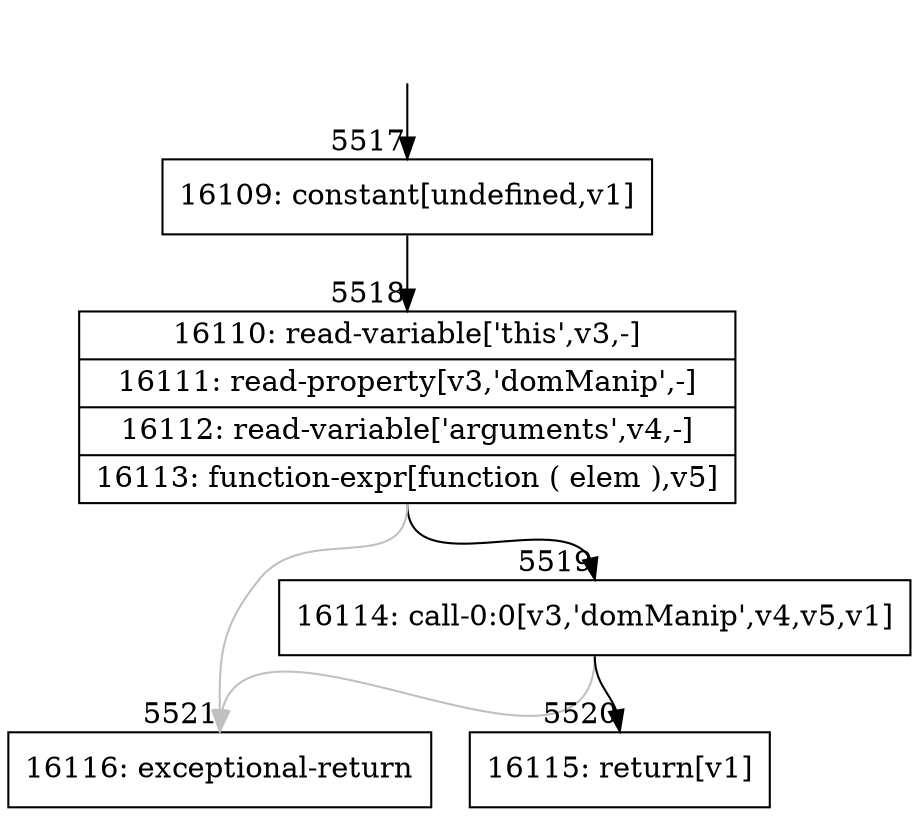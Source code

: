 digraph {
rankdir="TD"
BB_entry344[shape=none,label=""];
BB_entry344 -> BB5517 [tailport=s, headport=n, headlabel="    5517"]
BB5517 [shape=record label="{16109: constant[undefined,v1]}" ] 
BB5517 -> BB5518 [tailport=s, headport=n, headlabel="      5518"]
BB5518 [shape=record label="{16110: read-variable['this',v3,-]|16111: read-property[v3,'domManip',-]|16112: read-variable['arguments',v4,-]|16113: function-expr[function ( elem ),v5]}" ] 
BB5518 -> BB5519 [tailport=s, headport=n, headlabel="      5519"]
BB5518 -> BB5521 [tailport=s, headport=n, color=gray, headlabel="      5521"]
BB5519 [shape=record label="{16114: call-0:0[v3,'domManip',v4,v5,v1]}" ] 
BB5519 -> BB5520 [tailport=s, headport=n, headlabel="      5520"]
BB5519 -> BB5521 [tailport=s, headport=n, color=gray]
BB5520 [shape=record label="{16115: return[v1]}" ] 
BB5521 [shape=record label="{16116: exceptional-return}" ] 
}
